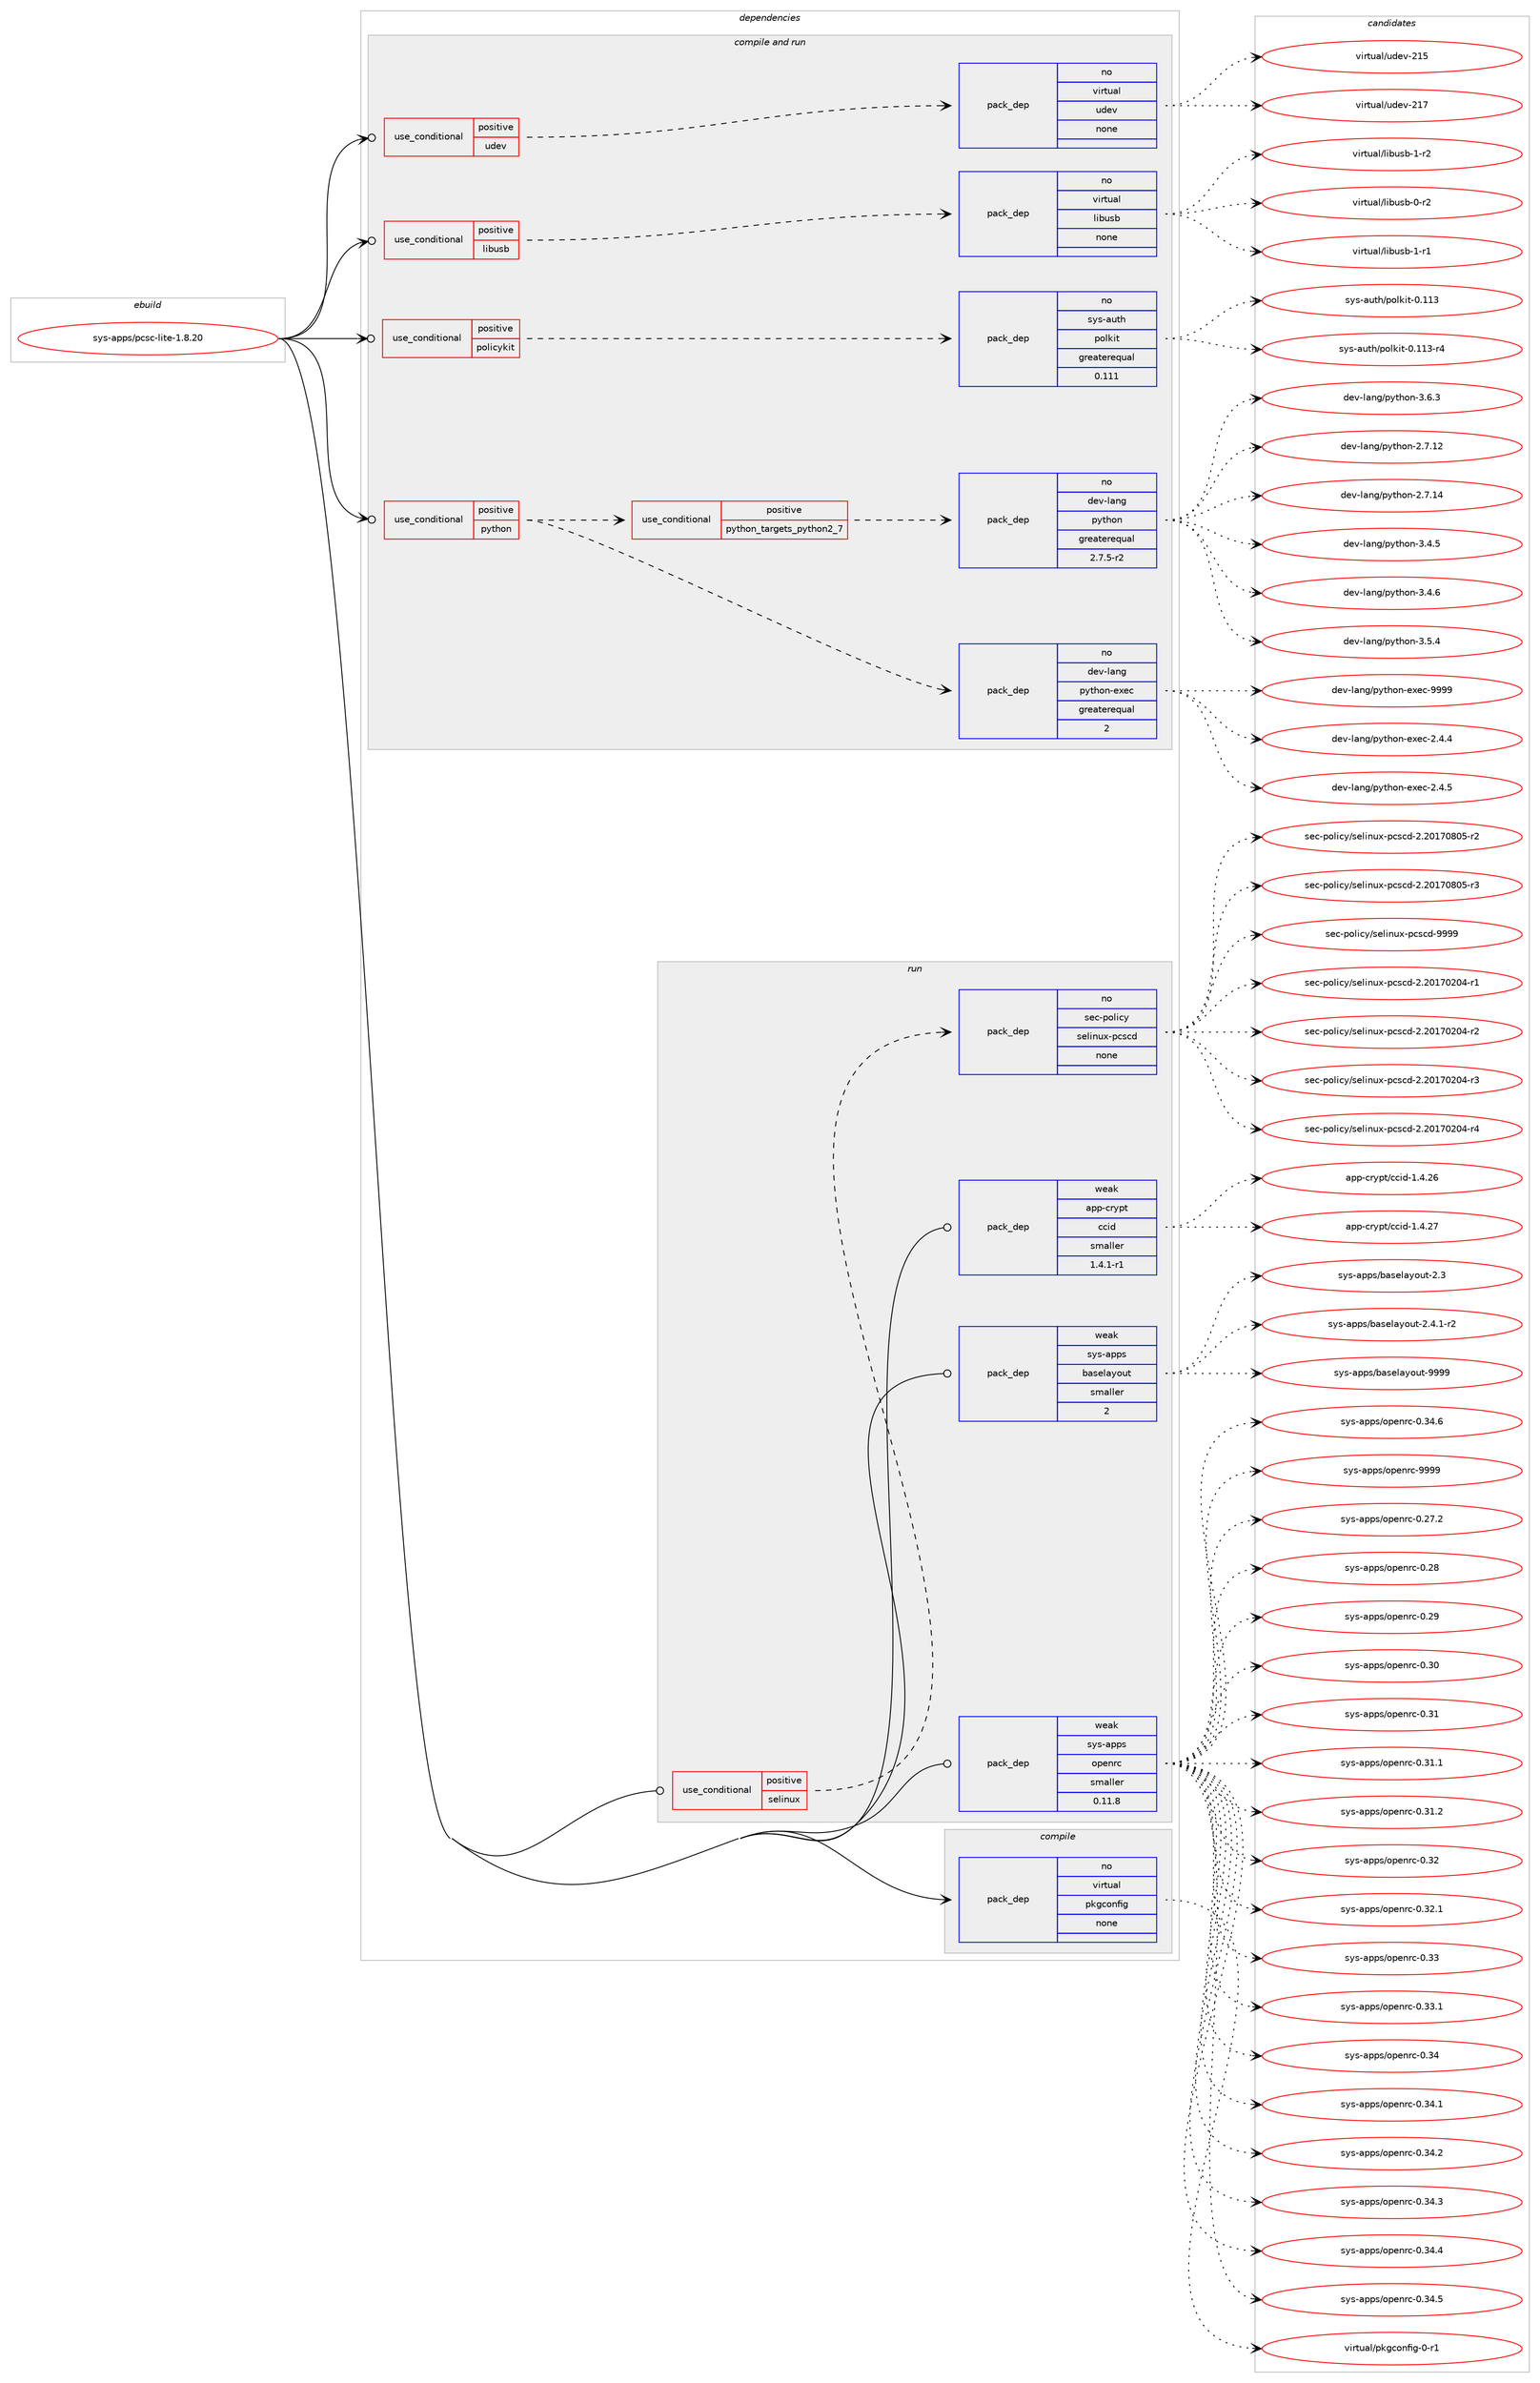 digraph prolog {

# *************
# Graph options
# *************

newrank=true;
concentrate=true;
compound=true;
graph [rankdir=LR,fontname=Helvetica,fontsize=10,ranksep=1.5];#, ranksep=2.5, nodesep=0.2];
edge  [arrowhead=vee];
node  [fontname=Helvetica,fontsize=10];

# **********
# The ebuild
# **********

subgraph cluster_leftcol {
color=gray;
rank=same;
label=<<i>ebuild</i>>;
id [label="sys-apps/pcsc-lite-1.8.20", color=red, width=4, href="../sys-apps/pcsc-lite-1.8.20.svg"];
}

# ****************
# The dependencies
# ****************

subgraph cluster_midcol {
color=gray;
label=<<i>dependencies</i>>;
subgraph cluster_compile {
fillcolor="#eeeeee";
style=filled;
label=<<i>compile</i>>;
subgraph pack349793 {
dependency471527 [label=<<TABLE BORDER="0" CELLBORDER="1" CELLSPACING="0" CELLPADDING="4" WIDTH="220"><TR><TD ROWSPAN="6" CELLPADDING="30">pack_dep</TD></TR><TR><TD WIDTH="110">no</TD></TR><TR><TD>virtual</TD></TR><TR><TD>pkgconfig</TD></TR><TR><TD>none</TD></TR><TR><TD></TD></TR></TABLE>>, shape=none, color=blue];
}
id:e -> dependency471527:w [weight=20,style="solid",arrowhead="vee"];
}
subgraph cluster_compileandrun {
fillcolor="#eeeeee";
style=filled;
label=<<i>compile and run</i>>;
subgraph cond113593 {
dependency471528 [label=<<TABLE BORDER="0" CELLBORDER="1" CELLSPACING="0" CELLPADDING="4"><TR><TD ROWSPAN="3" CELLPADDING="10">use_conditional</TD></TR><TR><TD>positive</TD></TR><TR><TD>libusb</TD></TR></TABLE>>, shape=none, color=red];
subgraph pack349794 {
dependency471529 [label=<<TABLE BORDER="0" CELLBORDER="1" CELLSPACING="0" CELLPADDING="4" WIDTH="220"><TR><TD ROWSPAN="6" CELLPADDING="30">pack_dep</TD></TR><TR><TD WIDTH="110">no</TD></TR><TR><TD>virtual</TD></TR><TR><TD>libusb</TD></TR><TR><TD>none</TD></TR><TR><TD></TD></TR></TABLE>>, shape=none, color=blue];
}
dependency471528:e -> dependency471529:w [weight=20,style="dashed",arrowhead="vee"];
}
id:e -> dependency471528:w [weight=20,style="solid",arrowhead="odotvee"];
subgraph cond113594 {
dependency471530 [label=<<TABLE BORDER="0" CELLBORDER="1" CELLSPACING="0" CELLPADDING="4"><TR><TD ROWSPAN="3" CELLPADDING="10">use_conditional</TD></TR><TR><TD>positive</TD></TR><TR><TD>policykit</TD></TR></TABLE>>, shape=none, color=red];
subgraph pack349795 {
dependency471531 [label=<<TABLE BORDER="0" CELLBORDER="1" CELLSPACING="0" CELLPADDING="4" WIDTH="220"><TR><TD ROWSPAN="6" CELLPADDING="30">pack_dep</TD></TR><TR><TD WIDTH="110">no</TD></TR><TR><TD>sys-auth</TD></TR><TR><TD>polkit</TD></TR><TR><TD>greaterequal</TD></TR><TR><TD>0.111</TD></TR></TABLE>>, shape=none, color=blue];
}
dependency471530:e -> dependency471531:w [weight=20,style="dashed",arrowhead="vee"];
}
id:e -> dependency471530:w [weight=20,style="solid",arrowhead="odotvee"];
subgraph cond113595 {
dependency471532 [label=<<TABLE BORDER="0" CELLBORDER="1" CELLSPACING="0" CELLPADDING="4"><TR><TD ROWSPAN="3" CELLPADDING="10">use_conditional</TD></TR><TR><TD>positive</TD></TR><TR><TD>python</TD></TR></TABLE>>, shape=none, color=red];
subgraph cond113596 {
dependency471533 [label=<<TABLE BORDER="0" CELLBORDER="1" CELLSPACING="0" CELLPADDING="4"><TR><TD ROWSPAN="3" CELLPADDING="10">use_conditional</TD></TR><TR><TD>positive</TD></TR><TR><TD>python_targets_python2_7</TD></TR></TABLE>>, shape=none, color=red];
subgraph pack349796 {
dependency471534 [label=<<TABLE BORDER="0" CELLBORDER="1" CELLSPACING="0" CELLPADDING="4" WIDTH="220"><TR><TD ROWSPAN="6" CELLPADDING="30">pack_dep</TD></TR><TR><TD WIDTH="110">no</TD></TR><TR><TD>dev-lang</TD></TR><TR><TD>python</TD></TR><TR><TD>greaterequal</TD></TR><TR><TD>2.7.5-r2</TD></TR></TABLE>>, shape=none, color=blue];
}
dependency471533:e -> dependency471534:w [weight=20,style="dashed",arrowhead="vee"];
}
dependency471532:e -> dependency471533:w [weight=20,style="dashed",arrowhead="vee"];
subgraph pack349797 {
dependency471535 [label=<<TABLE BORDER="0" CELLBORDER="1" CELLSPACING="0" CELLPADDING="4" WIDTH="220"><TR><TD ROWSPAN="6" CELLPADDING="30">pack_dep</TD></TR><TR><TD WIDTH="110">no</TD></TR><TR><TD>dev-lang</TD></TR><TR><TD>python-exec</TD></TR><TR><TD>greaterequal</TD></TR><TR><TD>2</TD></TR></TABLE>>, shape=none, color=blue];
}
dependency471532:e -> dependency471535:w [weight=20,style="dashed",arrowhead="vee"];
}
id:e -> dependency471532:w [weight=20,style="solid",arrowhead="odotvee"];
subgraph cond113597 {
dependency471536 [label=<<TABLE BORDER="0" CELLBORDER="1" CELLSPACING="0" CELLPADDING="4"><TR><TD ROWSPAN="3" CELLPADDING="10">use_conditional</TD></TR><TR><TD>positive</TD></TR><TR><TD>udev</TD></TR></TABLE>>, shape=none, color=red];
subgraph pack349798 {
dependency471537 [label=<<TABLE BORDER="0" CELLBORDER="1" CELLSPACING="0" CELLPADDING="4" WIDTH="220"><TR><TD ROWSPAN="6" CELLPADDING="30">pack_dep</TD></TR><TR><TD WIDTH="110">no</TD></TR><TR><TD>virtual</TD></TR><TR><TD>udev</TD></TR><TR><TD>none</TD></TR><TR><TD></TD></TR></TABLE>>, shape=none, color=blue];
}
dependency471536:e -> dependency471537:w [weight=20,style="dashed",arrowhead="vee"];
}
id:e -> dependency471536:w [weight=20,style="solid",arrowhead="odotvee"];
}
subgraph cluster_run {
fillcolor="#eeeeee";
style=filled;
label=<<i>run</i>>;
subgraph cond113598 {
dependency471538 [label=<<TABLE BORDER="0" CELLBORDER="1" CELLSPACING="0" CELLPADDING="4"><TR><TD ROWSPAN="3" CELLPADDING="10">use_conditional</TD></TR><TR><TD>positive</TD></TR><TR><TD>selinux</TD></TR></TABLE>>, shape=none, color=red];
subgraph pack349799 {
dependency471539 [label=<<TABLE BORDER="0" CELLBORDER="1" CELLSPACING="0" CELLPADDING="4" WIDTH="220"><TR><TD ROWSPAN="6" CELLPADDING="30">pack_dep</TD></TR><TR><TD WIDTH="110">no</TD></TR><TR><TD>sec-policy</TD></TR><TR><TD>selinux-pcscd</TD></TR><TR><TD>none</TD></TR><TR><TD></TD></TR></TABLE>>, shape=none, color=blue];
}
dependency471538:e -> dependency471539:w [weight=20,style="dashed",arrowhead="vee"];
}
id:e -> dependency471538:w [weight=20,style="solid",arrowhead="odot"];
subgraph pack349800 {
dependency471540 [label=<<TABLE BORDER="0" CELLBORDER="1" CELLSPACING="0" CELLPADDING="4" WIDTH="220"><TR><TD ROWSPAN="6" CELLPADDING="30">pack_dep</TD></TR><TR><TD WIDTH="110">weak</TD></TR><TR><TD>app-crypt</TD></TR><TR><TD>ccid</TD></TR><TR><TD>smaller</TD></TR><TR><TD>1.4.1-r1</TD></TR></TABLE>>, shape=none, color=blue];
}
id:e -> dependency471540:w [weight=20,style="solid",arrowhead="odot"];
subgraph pack349801 {
dependency471541 [label=<<TABLE BORDER="0" CELLBORDER="1" CELLSPACING="0" CELLPADDING="4" WIDTH="220"><TR><TD ROWSPAN="6" CELLPADDING="30">pack_dep</TD></TR><TR><TD WIDTH="110">weak</TD></TR><TR><TD>sys-apps</TD></TR><TR><TD>baselayout</TD></TR><TR><TD>smaller</TD></TR><TR><TD>2</TD></TR></TABLE>>, shape=none, color=blue];
}
id:e -> dependency471541:w [weight=20,style="solid",arrowhead="odot"];
subgraph pack349802 {
dependency471542 [label=<<TABLE BORDER="0" CELLBORDER="1" CELLSPACING="0" CELLPADDING="4" WIDTH="220"><TR><TD ROWSPAN="6" CELLPADDING="30">pack_dep</TD></TR><TR><TD WIDTH="110">weak</TD></TR><TR><TD>sys-apps</TD></TR><TR><TD>openrc</TD></TR><TR><TD>smaller</TD></TR><TR><TD>0.11.8</TD></TR></TABLE>>, shape=none, color=blue];
}
id:e -> dependency471542:w [weight=20,style="solid",arrowhead="odot"];
}
}

# **************
# The candidates
# **************

subgraph cluster_choices {
rank=same;
color=gray;
label=<<i>candidates</i>>;

subgraph choice349793 {
color=black;
nodesep=1;
choice11810511411611797108471121071039911111010210510345484511449 [label="virtual/pkgconfig-0-r1", color=red, width=4,href="../virtual/pkgconfig-0-r1.svg"];
dependency471527:e -> choice11810511411611797108471121071039911111010210510345484511449:w [style=dotted,weight="100"];
}
subgraph choice349794 {
color=black;
nodesep=1;
choice1181051141161179710847108105981171159845484511450 [label="virtual/libusb-0-r2", color=red, width=4,href="../virtual/libusb-0-r2.svg"];
choice1181051141161179710847108105981171159845494511449 [label="virtual/libusb-1-r1", color=red, width=4,href="../virtual/libusb-1-r1.svg"];
choice1181051141161179710847108105981171159845494511450 [label="virtual/libusb-1-r2", color=red, width=4,href="../virtual/libusb-1-r2.svg"];
dependency471529:e -> choice1181051141161179710847108105981171159845484511450:w [style=dotted,weight="100"];
dependency471529:e -> choice1181051141161179710847108105981171159845494511449:w [style=dotted,weight="100"];
dependency471529:e -> choice1181051141161179710847108105981171159845494511450:w [style=dotted,weight="100"];
}
subgraph choice349795 {
color=black;
nodesep=1;
choice115121115459711711610447112111108107105116454846494951 [label="sys-auth/polkit-0.113", color=red, width=4,href="../sys-auth/polkit-0.113.svg"];
choice1151211154597117116104471121111081071051164548464949514511452 [label="sys-auth/polkit-0.113-r4", color=red, width=4,href="../sys-auth/polkit-0.113-r4.svg"];
dependency471531:e -> choice115121115459711711610447112111108107105116454846494951:w [style=dotted,weight="100"];
dependency471531:e -> choice1151211154597117116104471121111081071051164548464949514511452:w [style=dotted,weight="100"];
}
subgraph choice349796 {
color=black;
nodesep=1;
choice10010111845108971101034711212111610411111045504655464950 [label="dev-lang/python-2.7.12", color=red, width=4,href="../dev-lang/python-2.7.12.svg"];
choice10010111845108971101034711212111610411111045504655464952 [label="dev-lang/python-2.7.14", color=red, width=4,href="../dev-lang/python-2.7.14.svg"];
choice100101118451089711010347112121116104111110455146524653 [label="dev-lang/python-3.4.5", color=red, width=4,href="../dev-lang/python-3.4.5.svg"];
choice100101118451089711010347112121116104111110455146524654 [label="dev-lang/python-3.4.6", color=red, width=4,href="../dev-lang/python-3.4.6.svg"];
choice100101118451089711010347112121116104111110455146534652 [label="dev-lang/python-3.5.4", color=red, width=4,href="../dev-lang/python-3.5.4.svg"];
choice100101118451089711010347112121116104111110455146544651 [label="dev-lang/python-3.6.3", color=red, width=4,href="../dev-lang/python-3.6.3.svg"];
dependency471534:e -> choice10010111845108971101034711212111610411111045504655464950:w [style=dotted,weight="100"];
dependency471534:e -> choice10010111845108971101034711212111610411111045504655464952:w [style=dotted,weight="100"];
dependency471534:e -> choice100101118451089711010347112121116104111110455146524653:w [style=dotted,weight="100"];
dependency471534:e -> choice100101118451089711010347112121116104111110455146524654:w [style=dotted,weight="100"];
dependency471534:e -> choice100101118451089711010347112121116104111110455146534652:w [style=dotted,weight="100"];
dependency471534:e -> choice100101118451089711010347112121116104111110455146544651:w [style=dotted,weight="100"];
}
subgraph choice349797 {
color=black;
nodesep=1;
choice1001011184510897110103471121211161041111104510112010199455046524652 [label="dev-lang/python-exec-2.4.4", color=red, width=4,href="../dev-lang/python-exec-2.4.4.svg"];
choice1001011184510897110103471121211161041111104510112010199455046524653 [label="dev-lang/python-exec-2.4.5", color=red, width=4,href="../dev-lang/python-exec-2.4.5.svg"];
choice10010111845108971101034711212111610411111045101120101994557575757 [label="dev-lang/python-exec-9999", color=red, width=4,href="../dev-lang/python-exec-9999.svg"];
dependency471535:e -> choice1001011184510897110103471121211161041111104510112010199455046524652:w [style=dotted,weight="100"];
dependency471535:e -> choice1001011184510897110103471121211161041111104510112010199455046524653:w [style=dotted,weight="100"];
dependency471535:e -> choice10010111845108971101034711212111610411111045101120101994557575757:w [style=dotted,weight="100"];
}
subgraph choice349798 {
color=black;
nodesep=1;
choice118105114116117971084711710010111845504953 [label="virtual/udev-215", color=red, width=4,href="../virtual/udev-215.svg"];
choice118105114116117971084711710010111845504955 [label="virtual/udev-217", color=red, width=4,href="../virtual/udev-217.svg"];
dependency471537:e -> choice118105114116117971084711710010111845504953:w [style=dotted,weight="100"];
dependency471537:e -> choice118105114116117971084711710010111845504955:w [style=dotted,weight="100"];
}
subgraph choice349799 {
color=black;
nodesep=1;
choice1151019945112111108105991214711510110810511011712045112991159910045504650484955485048524511449 [label="sec-policy/selinux-pcscd-2.20170204-r1", color=red, width=4,href="../sec-policy/selinux-pcscd-2.20170204-r1.svg"];
choice1151019945112111108105991214711510110810511011712045112991159910045504650484955485048524511450 [label="sec-policy/selinux-pcscd-2.20170204-r2", color=red, width=4,href="../sec-policy/selinux-pcscd-2.20170204-r2.svg"];
choice1151019945112111108105991214711510110810511011712045112991159910045504650484955485048524511451 [label="sec-policy/selinux-pcscd-2.20170204-r3", color=red, width=4,href="../sec-policy/selinux-pcscd-2.20170204-r3.svg"];
choice1151019945112111108105991214711510110810511011712045112991159910045504650484955485048524511452 [label="sec-policy/selinux-pcscd-2.20170204-r4", color=red, width=4,href="../sec-policy/selinux-pcscd-2.20170204-r4.svg"];
choice1151019945112111108105991214711510110810511011712045112991159910045504650484955485648534511450 [label="sec-policy/selinux-pcscd-2.20170805-r2", color=red, width=4,href="../sec-policy/selinux-pcscd-2.20170805-r2.svg"];
choice1151019945112111108105991214711510110810511011712045112991159910045504650484955485648534511451 [label="sec-policy/selinux-pcscd-2.20170805-r3", color=red, width=4,href="../sec-policy/selinux-pcscd-2.20170805-r3.svg"];
choice115101994511211110810599121471151011081051101171204511299115991004557575757 [label="sec-policy/selinux-pcscd-9999", color=red, width=4,href="../sec-policy/selinux-pcscd-9999.svg"];
dependency471539:e -> choice1151019945112111108105991214711510110810511011712045112991159910045504650484955485048524511449:w [style=dotted,weight="100"];
dependency471539:e -> choice1151019945112111108105991214711510110810511011712045112991159910045504650484955485048524511450:w [style=dotted,weight="100"];
dependency471539:e -> choice1151019945112111108105991214711510110810511011712045112991159910045504650484955485048524511451:w [style=dotted,weight="100"];
dependency471539:e -> choice1151019945112111108105991214711510110810511011712045112991159910045504650484955485048524511452:w [style=dotted,weight="100"];
dependency471539:e -> choice1151019945112111108105991214711510110810511011712045112991159910045504650484955485648534511450:w [style=dotted,weight="100"];
dependency471539:e -> choice1151019945112111108105991214711510110810511011712045112991159910045504650484955485648534511451:w [style=dotted,weight="100"];
dependency471539:e -> choice115101994511211110810599121471151011081051101171204511299115991004557575757:w [style=dotted,weight="100"];
}
subgraph choice349800 {
color=black;
nodesep=1;
choice97112112459911412111211647999910510045494652465054 [label="app-crypt/ccid-1.4.26", color=red, width=4,href="../app-crypt/ccid-1.4.26.svg"];
choice97112112459911412111211647999910510045494652465055 [label="app-crypt/ccid-1.4.27", color=red, width=4,href="../app-crypt/ccid-1.4.27.svg"];
dependency471540:e -> choice97112112459911412111211647999910510045494652465054:w [style=dotted,weight="100"];
dependency471540:e -> choice97112112459911412111211647999910510045494652465055:w [style=dotted,weight="100"];
}
subgraph choice349801 {
color=black;
nodesep=1;
choice11512111545971121121154798971151011089712111111711645504651 [label="sys-apps/baselayout-2.3", color=red, width=4,href="../sys-apps/baselayout-2.3.svg"];
choice1151211154597112112115479897115101108971211111171164550465246494511450 [label="sys-apps/baselayout-2.4.1-r2", color=red, width=4,href="../sys-apps/baselayout-2.4.1-r2.svg"];
choice1151211154597112112115479897115101108971211111171164557575757 [label="sys-apps/baselayout-9999", color=red, width=4,href="../sys-apps/baselayout-9999.svg"];
dependency471541:e -> choice11512111545971121121154798971151011089712111111711645504651:w [style=dotted,weight="100"];
dependency471541:e -> choice1151211154597112112115479897115101108971211111171164550465246494511450:w [style=dotted,weight="100"];
dependency471541:e -> choice1151211154597112112115479897115101108971211111171164557575757:w [style=dotted,weight="100"];
}
subgraph choice349802 {
color=black;
nodesep=1;
choice1151211154597112112115471111121011101149945484650554650 [label="sys-apps/openrc-0.27.2", color=red, width=4,href="../sys-apps/openrc-0.27.2.svg"];
choice115121115459711211211547111112101110114994548465056 [label="sys-apps/openrc-0.28", color=red, width=4,href="../sys-apps/openrc-0.28.svg"];
choice115121115459711211211547111112101110114994548465057 [label="sys-apps/openrc-0.29", color=red, width=4,href="../sys-apps/openrc-0.29.svg"];
choice115121115459711211211547111112101110114994548465148 [label="sys-apps/openrc-0.30", color=red, width=4,href="../sys-apps/openrc-0.30.svg"];
choice115121115459711211211547111112101110114994548465149 [label="sys-apps/openrc-0.31", color=red, width=4,href="../sys-apps/openrc-0.31.svg"];
choice1151211154597112112115471111121011101149945484651494649 [label="sys-apps/openrc-0.31.1", color=red, width=4,href="../sys-apps/openrc-0.31.1.svg"];
choice1151211154597112112115471111121011101149945484651494650 [label="sys-apps/openrc-0.31.2", color=red, width=4,href="../sys-apps/openrc-0.31.2.svg"];
choice115121115459711211211547111112101110114994548465150 [label="sys-apps/openrc-0.32", color=red, width=4,href="../sys-apps/openrc-0.32.svg"];
choice1151211154597112112115471111121011101149945484651504649 [label="sys-apps/openrc-0.32.1", color=red, width=4,href="../sys-apps/openrc-0.32.1.svg"];
choice115121115459711211211547111112101110114994548465151 [label="sys-apps/openrc-0.33", color=red, width=4,href="../sys-apps/openrc-0.33.svg"];
choice1151211154597112112115471111121011101149945484651514649 [label="sys-apps/openrc-0.33.1", color=red, width=4,href="../sys-apps/openrc-0.33.1.svg"];
choice115121115459711211211547111112101110114994548465152 [label="sys-apps/openrc-0.34", color=red, width=4,href="../sys-apps/openrc-0.34.svg"];
choice1151211154597112112115471111121011101149945484651524649 [label="sys-apps/openrc-0.34.1", color=red, width=4,href="../sys-apps/openrc-0.34.1.svg"];
choice1151211154597112112115471111121011101149945484651524650 [label="sys-apps/openrc-0.34.2", color=red, width=4,href="../sys-apps/openrc-0.34.2.svg"];
choice1151211154597112112115471111121011101149945484651524651 [label="sys-apps/openrc-0.34.3", color=red, width=4,href="../sys-apps/openrc-0.34.3.svg"];
choice1151211154597112112115471111121011101149945484651524652 [label="sys-apps/openrc-0.34.4", color=red, width=4,href="../sys-apps/openrc-0.34.4.svg"];
choice1151211154597112112115471111121011101149945484651524653 [label="sys-apps/openrc-0.34.5", color=red, width=4,href="../sys-apps/openrc-0.34.5.svg"];
choice1151211154597112112115471111121011101149945484651524654 [label="sys-apps/openrc-0.34.6", color=red, width=4,href="../sys-apps/openrc-0.34.6.svg"];
choice115121115459711211211547111112101110114994557575757 [label="sys-apps/openrc-9999", color=red, width=4,href="../sys-apps/openrc-9999.svg"];
dependency471542:e -> choice1151211154597112112115471111121011101149945484650554650:w [style=dotted,weight="100"];
dependency471542:e -> choice115121115459711211211547111112101110114994548465056:w [style=dotted,weight="100"];
dependency471542:e -> choice115121115459711211211547111112101110114994548465057:w [style=dotted,weight="100"];
dependency471542:e -> choice115121115459711211211547111112101110114994548465148:w [style=dotted,weight="100"];
dependency471542:e -> choice115121115459711211211547111112101110114994548465149:w [style=dotted,weight="100"];
dependency471542:e -> choice1151211154597112112115471111121011101149945484651494649:w [style=dotted,weight="100"];
dependency471542:e -> choice1151211154597112112115471111121011101149945484651494650:w [style=dotted,weight="100"];
dependency471542:e -> choice115121115459711211211547111112101110114994548465150:w [style=dotted,weight="100"];
dependency471542:e -> choice1151211154597112112115471111121011101149945484651504649:w [style=dotted,weight="100"];
dependency471542:e -> choice115121115459711211211547111112101110114994548465151:w [style=dotted,weight="100"];
dependency471542:e -> choice1151211154597112112115471111121011101149945484651514649:w [style=dotted,weight="100"];
dependency471542:e -> choice115121115459711211211547111112101110114994548465152:w [style=dotted,weight="100"];
dependency471542:e -> choice1151211154597112112115471111121011101149945484651524649:w [style=dotted,weight="100"];
dependency471542:e -> choice1151211154597112112115471111121011101149945484651524650:w [style=dotted,weight="100"];
dependency471542:e -> choice1151211154597112112115471111121011101149945484651524651:w [style=dotted,weight="100"];
dependency471542:e -> choice1151211154597112112115471111121011101149945484651524652:w [style=dotted,weight="100"];
dependency471542:e -> choice1151211154597112112115471111121011101149945484651524653:w [style=dotted,weight="100"];
dependency471542:e -> choice1151211154597112112115471111121011101149945484651524654:w [style=dotted,weight="100"];
dependency471542:e -> choice115121115459711211211547111112101110114994557575757:w [style=dotted,weight="100"];
}
}

}
